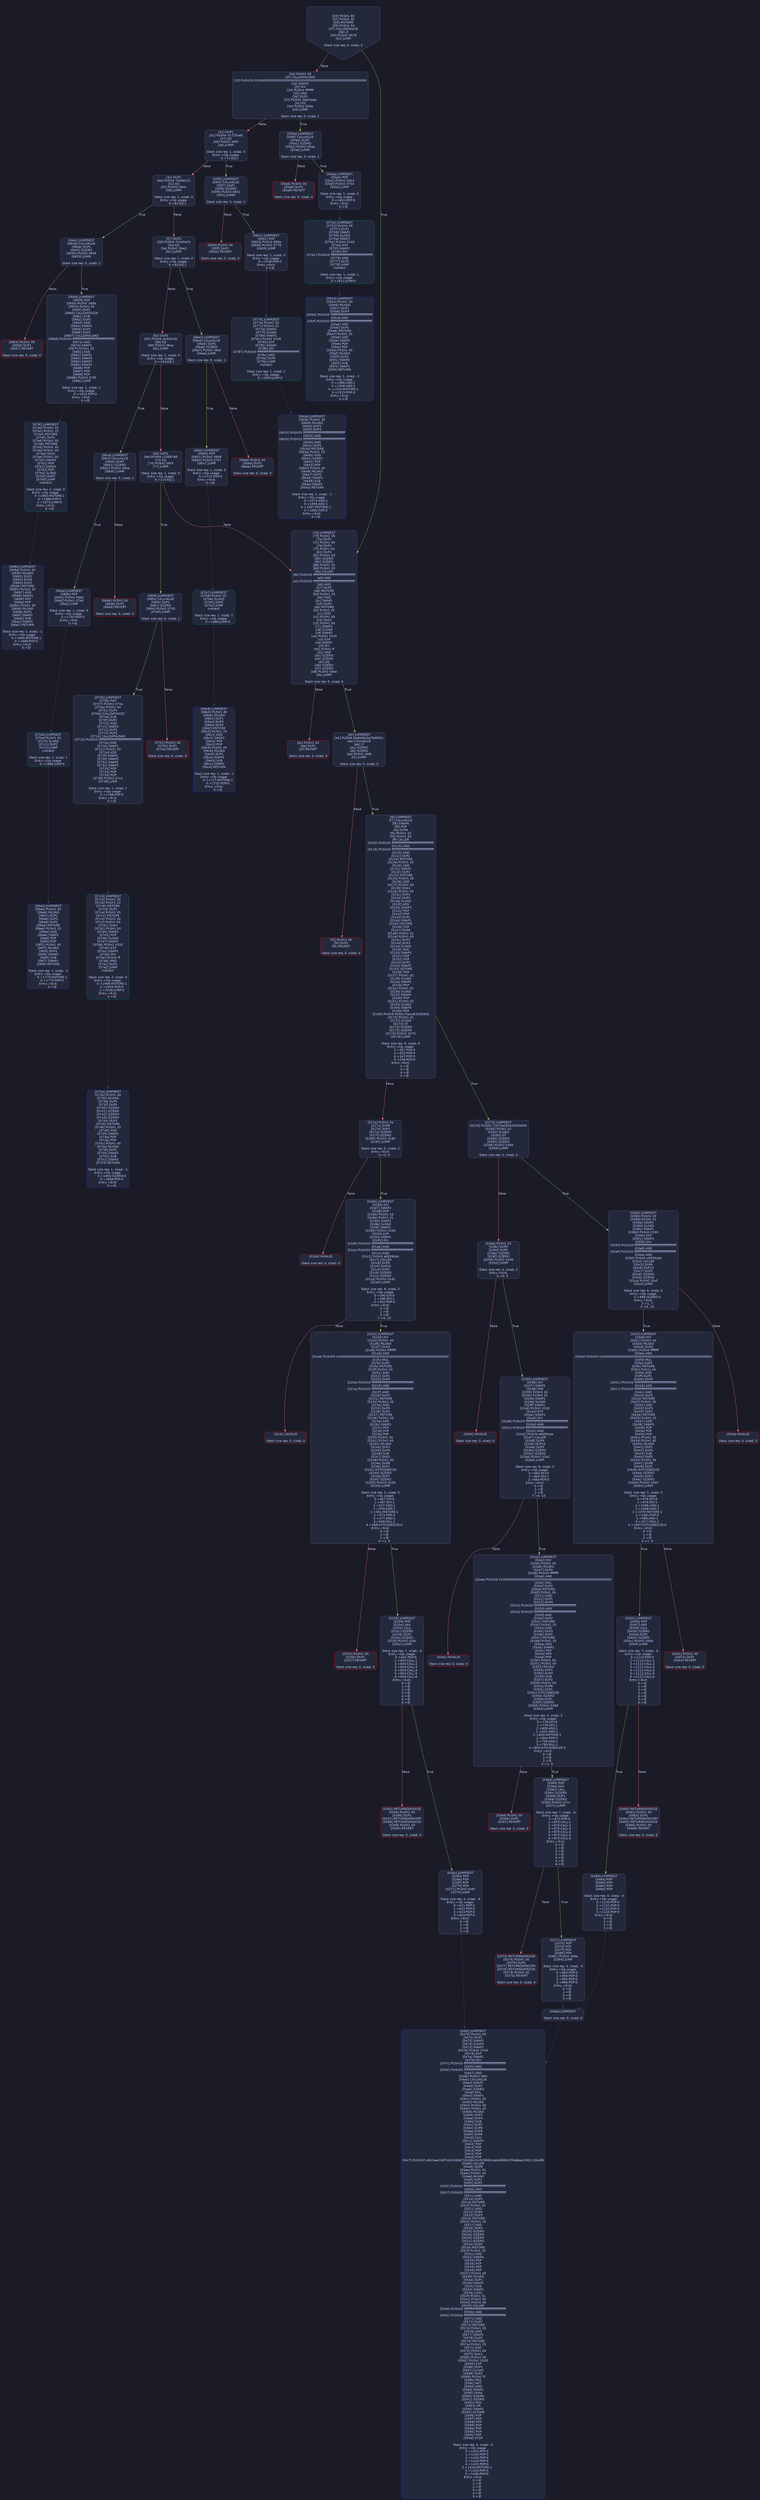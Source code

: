 digraph G {
    node [shape=box, style="filled, rounded", color="#565f89", fontcolor="#c0caf5", fontname="Helvetica", fillcolor="#24283b"];
    edge [color="#414868", fontcolor="#c0caf5", fontname="Helvetica"];
    bgcolor="#1a1b26";
    0 [ label = "[00] PUSH1 80
[02] PUSH1 40
[04] MSTORE
[05] PUSH1 04
[07] CALLDATASIZE
[08] LT
[09] PUSH2 0078
[0c] JUMPI

Stack size req: 0, sizeΔ: 0
" shape = invhouse]
    1 [ label = "[0d] PUSH1 00
[0f] CALLDATALOAD
[10] PUSH29 0100000000000000000000000000000000000000000000000000000000
[2e] SWAP1
[2f] DIV
[30] PUSH4 ffffffff
[35] AND
[36] DUP1
[37] PUSH4 38af3eed
[3c] EQ
[3d] PUSH2 059e
[40] JUMPI

Stack size req: 0, sizeΔ: 1
"]
    2 [ label = "[41] DUP1
[42] PUSH4 41725ce9
[47] EQ
[48] PUSH2 05f5
[4b] JUMPI

Stack size req: 1, sizeΔ: 0
Entry->Op usage:
	0->71:EQ:1
"]
    3 [ label = "[4c] DUP1
[4d] PUSH4 70a08231
[52] EQ
[53] PUSH2 064c
[56] JUMPI

Stack size req: 1, sizeΔ: 0
Entry->Op usage:
	0->82:EQ:1
"]
    4 [ label = "[57] DUP1
[58] PUSH4 7b3e5e7b
[5d] EQ
[5e] PUSH2 06a3
[61] JUMPI

Stack size req: 1, sizeΔ: 0
Entry->Op usage:
	0->93:EQ:1
"]
    5 [ label = "[62] DUP1
[63] PUSH4 a035b1fe
[68] EQ
[69] PUSH2 06ce
[6c] JUMPI

Stack size req: 1, sizeΔ: 0
Entry->Op usage:
	0->104:EQ:1
"]
    6 [ label = "[6d] DUP1
[6e] PUSH4 c23697a8
[73] EQ
[74] PUSH2 06f9
[77] JUMPI

Stack size req: 1, sizeΔ: 0
Entry->Op usage:
	0->115:EQ:1
"]
    7 [ label = "[78] JUMPDEST
[79] PUSH1 00
[7b] DUP1
[7c] PUSH1 00
[7e] DUP1
[7f] PUSH1 00
[81] DUP1
[82] PUSH1 00
[84] ISZERO
[85] ISZERO
[86] PUSH1 05
[88] PUSH1 00
[8a] CALLER
[8b] PUSH20 ffffffffffffffffffffffffffffffffffffffff
[a0] AND
[a1] PUSH20 ffffffffffffffffffffffffffffffffffffffff
[b6] AND
[b7] DUP2
[b8] MSTORE
[b9] PUSH1 20
[bb] ADD
[bc] SWAP1
[bd] DUP2
[be] MSTORE
[bf] PUSH1 20
[c1] ADD
[c2] PUSH1 00
[c4] SHA3
[c5] PUSH1 00
[c7] SWAP1
[c8] SLOAD
[c9] SWAP1
[ca] PUSH2 0100
[cd] EXP
[ce] SWAP1
[cf] DIV
[d0] PUSH1 ff
[d2] AND
[d3] ISZERO
[d4] ISZERO
[d5] EQ
[d6] ISZERO
[d7] ISZERO
[d8] PUSH2 00e0
[db] JUMPI

Stack size req: 0, sizeΔ: 6
"]
    8 [ label = "[dc] PUSH1 00
[de] DUP1
[df] REVERT

Stack size req: 0, sizeΔ: 0
" color = "red"]
    9 [ label = "[e0] JUMPDEST
[e1] PUSH8 0de0b6b3a7640001
[ea] CALLVALUE
[eb] LT
[ec] ISZERO
[ed] ISZERO
[ee] PUSH2 00f6
[f1] JUMPI

Stack size req: 0, sizeΔ: 0
"]
    10 [ label = "[f2] PUSH1 00
[f4] DUP1
[f5] REVERT

Stack size req: 0, sizeΔ: 0
" color = "red"]
    11 [ label = "[f6] JUMPDEST
[f7] CALLVALUE
[f8] SWAP6
[f9] POP
[fa] DUP6
[fb] PUSH1 04
[fd] PUSH1 00
[ff] CALLER
[0100] PUSH20 ffffffffffffffffffffffffffffffffffffffff
[0115] AND
[0116] PUSH20 ffffffffffffffffffffffffffffffffffffffff
[012b] AND
[012c] DUP2
[012d] MSTORE
[012e] PUSH1 20
[0130] ADD
[0131] SWAP1
[0132] DUP2
[0133] MSTORE
[0134] PUSH1 20
[0136] ADD
[0137] PUSH1 00
[0139] SHA3
[013a] PUSH1 00
[013c] DUP3
[013d] DUP3
[013e] SLOAD
[013f] ADD
[0140] SWAP3
[0141] POP
[0142] POP
[0143] DUP2
[0144] SWAP1
[0145] SSTORE
[0146] POP
[0147] DUP6
[0148] PUSH1 01
[014a] PUSH1 00
[014c] DUP3
[014d] DUP3
[014e] SLOAD
[014f] ADD
[0150] SWAP3
[0151] POP
[0152] POP
[0153] DUP2
[0154] SWAP1
[0155] SSTORE
[0156] POP
[0157] PUSH1 02
[0159] SLOAD
[015a] SWAP5
[015b] POP
[015c] PUSH1 02
[015e] SLOAD
[015f] SWAP4
[0160] POP
[0161] PUSH1 02
[0163] SLOAD
[0164] SWAP3
[0165] POP
[0166] PUSH9 056bc75e2d63100000
[0170] PUSH1 01
[0172] SLOAD
[0173] GT
[0174] ISZERO
[0175] ISZERO
[0176] PUSH2 0275
[0179] JUMPI

Stack size req: 6, sizeΔ: 0
Entry->Op usage:
	2->357:POP:0
	3->352:POP:0
	4->347:POP:0
	5->249:POP:0
Entry->Exit:
	2->😵
	3->😵
	4->😵
	5->😵
"]
    12 [ label = "[017a] PUSH1 0a
[017c] DUP6
[017d] DUP2
[017e] ISZERO
[017f] ISZERO
[0180] PUSH2 0185
[0183] JUMPI

Stack size req: 5, sizeΔ: 2
Entry->Exit:
	4->0, 6
"]
    13 [ label = "[0184] INVALID

Stack size req: 0, sizeΔ: 0
" color = "red"]
    14 [ label = "[0185] JUMPDEST
[0186] DIV
[0187] SWAP2
[0188] POP
[0189] PUSH1 03
[018b] PUSH1 01
[018d] SWAP1
[018e] SLOAD
[018f] SWAP1
[0190] PUSH2 0100
[0193] EXP
[0194] SWAP1
[0195] DIV
[0196] PUSH20 ffffffffffffffffffffffffffffffffffffffff
[01ab] AND
[01ac] PUSH20 ffffffffffffffffffffffffffffffffffffffff
[01c1] AND
[01c2] PUSH4 a9059cbb
[01c7] CALLER
[01c8] DUP5
[01c9] DUP10
[01ca] DUP2
[01cb] ISZERO
[01cc] ISZERO
[01cd] PUSH2 01d2
[01d0] JUMPI

Stack size req: 8, sizeΔ: 3
Entry->Op usage:
	0->390:DIV:0
	1->390:DIV:1
	3->392:POP:0
Entry->Exit:
	0->😵
	1->😵
	3->😵
	7->0, 10
"]
    15 [ label = "[01d1] INVALID

Stack size req: 0, sizeΔ: 0
" color = "red"]
    16 [ label = "[01d2] JUMPDEST
[01d3] DIV
[01d4] PUSH1 40
[01d6] MLOAD
[01d7] DUP4
[01d8] PUSH4 ffffffff
[01dd] AND
[01de] PUSH29 0100000000000000000000000000000000000000000000000000000000
[01fc] MUL
[01fd] DUP2
[01fe] MSTORE
[01ff] PUSH1 04
[0201] ADD
[0202] DUP1
[0203] DUP4
[0204] PUSH20 ffffffffffffffffffffffffffffffffffffffff
[0219] AND
[021a] PUSH20 ffffffffffffffffffffffffffffffffffffffff
[022f] AND
[0230] DUP2
[0231] MSTORE
[0232] PUSH1 20
[0234] ADD
[0235] DUP3
[0236] DUP2
[0237] MSTORE
[0238] PUSH1 20
[023a] ADD
[023b] SWAP3
[023c] POP
[023d] POP
[023e] POP
[023f] PUSH1 00
[0241] PUSH1 40
[0243] MLOAD
[0244] DUP1
[0245] DUP4
[0246] SUB
[0247] DUP2
[0248] PUSH1 00
[024a] DUP8
[024b] DUP1
[024c] EXTCODESIZE
[024d] ISZERO
[024e] DUP1
[024f] ISZERO
[0250] PUSH2 0258
[0253] JUMPI

Stack size req: 5, sizeΔ: 5
Entry->Op usage:
	0->467:DIV:0
	1->467:DIV:1
	2->537:AND:1
	2->559:AND:1
	2->561:MSTORE:1
	2->572:POP:0
	3->477:AND:1
	3->508:MUL:1
	4->588:EXTCODESIZE:0
Entry->Exit:
	0->😵
	1->😵
	2->😵
	4->1, 9
"]
    17 [ label = "[0254] PUSH1 00
[0256] DUP1
[0257] REVERT

Stack size req: 0, sizeΔ: 0
" color = "red"]
    18 [ label = "[0258] JUMPDEST
[0259] POP
[025a] GAS
[025b] CALL
[025c] ISZERO
[025d] DUP1
[025e] ISZERO
[025f] PUSH2 026c
[0262] JUMPI

Stack size req: 7, sizeΔ: -6
Entry->Op usage:
	0->601:POP:0
	1->603:CALL:1
	2->603:CALL:2
	3->603:CALL:3
	4->603:CALL:4
	5->603:CALL:5
	6->603:CALL:6
Entry->Exit:
	0->😵
	1->😵
	2->😵
	3->😵
	4->😵
	5->😵
	6->😵
"]
    19 [ label = "[0263] RETURNDATASIZE
[0264] PUSH1 00
[0266] DUP1
[0267] RETURNDATACOPY
[0268] RETURNDATASIZE
[0269] PUSH1 00
[026b] REVERT

Stack size req: 0, sizeΔ: 0
" color = "red"]
    20 [ label = "[026c] JUMPDEST
[026d] POP
[026e] POP
[026f] POP
[0270] POP
[0271] PUSH2 046f
[0274] JUMP

Stack size req: 4, sizeΔ: -4
Entry->Op usage:
	0->621:POP:0
	1->622:POP:0
	2->623:POP:0
	3->624:POP:0
Entry->Exit:
	0->😵
	1->😵
	2->😵
	3->😵
"]
    21 [ label = "[0275] JUMPDEST
[0276] PUSH9 71d75ab9b920500000
[0280] PUSH1 01
[0282] SLOAD
[0283] GT
[0284] ISZERO
[0285] ISZERO
[0286] PUSH2 0385
[0289] JUMPI

Stack size req: 0, sizeΔ: 0
"]
    22 [ label = "[028a] PUSH1 02
[028c] DUP5
[028d] DUP2
[028e] ISZERO
[028f] ISZERO
[0290] PUSH2 0295
[0293] JUMPI

Stack size req: 4, sizeΔ: 2
Entry->Exit:
	3->0, 5
"]
    23 [ label = "[0294] INVALID

Stack size req: 0, sizeΔ: 0
" color = "red"]
    24 [ label = "[0295] JUMPDEST
[0296] DIV
[0297] SWAP1
[0298] POP
[0299] PUSH1 03
[029b] PUSH1 01
[029d] SWAP1
[029e] SLOAD
[029f] SWAP1
[02a0] PUSH2 0100
[02a3] EXP
[02a4] SWAP1
[02a5] DIV
[02a6] PUSH20 ffffffffffffffffffffffffffffffffffffffff
[02bb] AND
[02bc] PUSH20 ffffffffffffffffffffffffffffffffffffffff
[02d1] AND
[02d2] PUSH4 a9059cbb
[02d7] CALLER
[02d8] DUP4
[02d9] DUP10
[02da] DUP2
[02db] ISZERO
[02dc] ISZERO
[02dd] PUSH2 02e2
[02e0] JUMPI

Stack size req: 8, sizeΔ: 3
Entry->Op usage:
	0->662:DIV:0
	1->662:DIV:1
	2->664:POP:0
Entry->Exit:
	0->😵
	1->😵
	2->😵
	7->0, 10
"]
    25 [ label = "[02e1] INVALID

Stack size req: 0, sizeΔ: 0
" color = "red"]
    26 [ label = "[02e2] JUMPDEST
[02e3] DIV
[02e4] PUSH1 40
[02e6] MLOAD
[02e7] DUP4
[02e8] PUSH4 ffffffff
[02ed] AND
[02ee] PUSH29 0100000000000000000000000000000000000000000000000000000000
[030c] MUL
[030d] DUP2
[030e] MSTORE
[030f] PUSH1 04
[0311] ADD
[0312] DUP1
[0313] DUP4
[0314] PUSH20 ffffffffffffffffffffffffffffffffffffffff
[0329] AND
[032a] PUSH20 ffffffffffffffffffffffffffffffffffffffff
[033f] AND
[0340] DUP2
[0341] MSTORE
[0342] PUSH1 20
[0344] ADD
[0345] DUP3
[0346] DUP2
[0347] MSTORE
[0348] PUSH1 20
[034a] ADD
[034b] SWAP3
[034c] POP
[034d] POP
[034e] POP
[034f] PUSH1 00
[0351] PUSH1 40
[0353] MLOAD
[0354] DUP1
[0355] DUP4
[0356] SUB
[0357] DUP2
[0358] PUSH1 00
[035a] DUP8
[035b] DUP1
[035c] EXTCODESIZE
[035d] ISZERO
[035e] DUP1
[035f] ISZERO
[0360] PUSH2 0368
[0363] JUMPI

Stack size req: 5, sizeΔ: 5
Entry->Op usage:
	0->739:DIV:0
	1->739:DIV:1
	2->809:AND:1
	2->831:AND:1
	2->833:MSTORE:1
	2->844:POP:0
	3->749:AND:1
	3->780:MUL:1
	4->860:EXTCODESIZE:0
Entry->Exit:
	0->😵
	1->😵
	2->😵
	4->1, 9
"]
    27 [ label = "[0364] PUSH1 00
[0366] DUP1
[0367] REVERT

Stack size req: 0, sizeΔ: 0
" color = "red"]
    28 [ label = "[0368] JUMPDEST
[0369] POP
[036a] GAS
[036b] CALL
[036c] ISZERO
[036d] DUP1
[036e] ISZERO
[036f] PUSH2 037c
[0372] JUMPI

Stack size req: 7, sizeΔ: -6
Entry->Op usage:
	0->873:POP:0
	1->875:CALL:1
	2->875:CALL:2
	3->875:CALL:3
	4->875:CALL:4
	5->875:CALL:5
	6->875:CALL:6
Entry->Exit:
	0->😵
	1->😵
	2->😵
	3->😵
	4->😵
	5->😵
	6->😵
"]
    29 [ label = "[0373] RETURNDATASIZE
[0374] PUSH1 00
[0376] DUP1
[0377] RETURNDATACOPY
[0378] RETURNDATASIZE
[0379] PUSH1 00
[037b] REVERT

Stack size req: 0, sizeΔ: 0
" color = "red"]
    30 [ label = "[037c] JUMPDEST
[037d] POP
[037e] POP
[037f] POP
[0380] POP
[0381] PUSH2 046e
[0384] JUMP

Stack size req: 4, sizeΔ: -4
Entry->Op usage:
	0->893:POP:0
	1->894:POP:0
	2->895:POP:0
	3->896:POP:0
Entry->Exit:
	0->😵
	1->😵
	2->😵
	3->😵
"]
    31 [ label = "[0385] JUMPDEST
[0386] PUSH1 03
[0388] PUSH1 01
[038a] SWAP1
[038b] SLOAD
[038c] SWAP1
[038d] PUSH2 0100
[0390] EXP
[0391] SWAP1
[0392] DIV
[0393] PUSH20 ffffffffffffffffffffffffffffffffffffffff
[03a8] AND
[03a9] PUSH20 ffffffffffffffffffffffffffffffffffffffff
[03be] AND
[03bf] PUSH4 a9059cbb
[03c4] CALLER
[03c5] DUP6
[03c6] DUP10
[03c7] DUP2
[03c8] ISZERO
[03c9] ISZERO
[03ca] PUSH2 03cf
[03cd] JUMPI

Stack size req: 6, sizeΔ: 5
Entry->Op usage:
	2->968:ISZERO:0
Entry->Exit:
	2->1, 7
	5->0, 10
"]
    32 [ label = "[03ce] INVALID

Stack size req: 0, sizeΔ: 0
" color = "red"]
    33 [ label = "[03cf] JUMPDEST
[03d0] DIV
[03d1] PUSH1 40
[03d3] MLOAD
[03d4] DUP4
[03d5] PUSH4 ffffffff
[03da] AND
[03db] PUSH29 0100000000000000000000000000000000000000000000000000000000
[03f9] MUL
[03fa] DUP2
[03fb] MSTORE
[03fc] PUSH1 04
[03fe] ADD
[03ff] DUP1
[0400] DUP4
[0401] PUSH20 ffffffffffffffffffffffffffffffffffffffff
[0416] AND
[0417] PUSH20 ffffffffffffffffffffffffffffffffffffffff
[042c] AND
[042d] DUP2
[042e] MSTORE
[042f] PUSH1 20
[0431] ADD
[0432] DUP3
[0433] DUP2
[0434] MSTORE
[0435] PUSH1 20
[0437] ADD
[0438] SWAP3
[0439] POP
[043a] POP
[043b] POP
[043c] PUSH1 00
[043e] PUSH1 40
[0440] MLOAD
[0441] DUP1
[0442] DUP4
[0443] SUB
[0444] DUP2
[0445] PUSH1 00
[0447] DUP8
[0448] DUP1
[0449] EXTCODESIZE
[044a] ISZERO
[044b] DUP1
[044c] ISZERO
[044d] PUSH2 0455
[0450] JUMPI

Stack size req: 5, sizeΔ: 5
Entry->Op usage:
	0->976:DIV:0
	1->976:DIV:1
	2->1046:AND:1
	2->1068:AND:1
	2->1070:MSTORE:1
	2->1081:POP:0
	3->986:AND:1
	3->1017:MUL:1
	4->1097:EXTCODESIZE:0
Entry->Exit:
	0->😵
	1->😵
	2->😵
	4->1, 9
"]
    34 [ label = "[0451] PUSH1 00
[0453] DUP1
[0454] REVERT

Stack size req: 0, sizeΔ: 0
" color = "red"]
    35 [ label = "[0455] JUMPDEST
[0456] POP
[0457] GAS
[0458] CALL
[0459] ISZERO
[045a] DUP1
[045b] ISZERO
[045c] PUSH2 0469
[045f] JUMPI

Stack size req: 7, sizeΔ: -6
Entry->Op usage:
	0->1110:POP:0
	1->1112:CALL:1
	2->1112:CALL:2
	3->1112:CALL:3
	4->1112:CALL:4
	5->1112:CALL:5
	6->1112:CALL:6
Entry->Exit:
	0->😵
	1->😵
	2->😵
	3->😵
	4->😵
	5->😵
	6->😵
"]
    36 [ label = "[0460] RETURNDATASIZE
[0461] PUSH1 00
[0463] DUP1
[0464] RETURNDATACOPY
[0465] RETURNDATASIZE
[0466] PUSH1 00
[0468] REVERT

Stack size req: 0, sizeΔ: 0
" color = "red"]
    37 [ label = "[0469] JUMPDEST
[046a] POP
[046b] POP
[046c] POP
[046d] POP

Stack size req: 4, sizeΔ: -4
Entry->Op usage:
	0->1130:POP:0
	1->1131:POP:0
	2->1132:POP:0
	3->1133:POP:0
Entry->Exit:
	0->😵
	1->😵
	2->😵
	3->😵
"]
    38 [ label = "[046e] JUMPDEST

Stack size req: 0, sizeΔ: 0
"]
    39 [ label = "[046f] JUMPDEST
[0470] PUSH1 00
[0472] DUP1
[0473] SWAP1
[0474] SLOAD
[0475] SWAP1
[0476] PUSH2 0100
[0479] EXP
[047a] SWAP1
[047b] DIV
[047c] PUSH20 ffffffffffffffffffffffffffffffffffffffff
[0491] AND
[0492] PUSH20 ffffffffffffffffffffffffffffffffffffffff
[04a7] AND
[04a8] PUSH2 08fc
[04ab] CALLVALUE
[04ac] SWAP1
[04ad] DUP2
[04ae] ISZERO
[04af] MUL
[04b0] SWAP1
[04b1] PUSH1 40
[04b3] MLOAD
[04b4] PUSH1 00
[04b6] PUSH1 40
[04b8] MLOAD
[04b9] DUP1
[04ba] DUP4
[04bb] SUB
[04bc] DUP2
[04bd] DUP6
[04be] DUP9
[04bf] DUP9
[04c0] CALL
[04c1] SWAP4
[04c2] POP
[04c3] POP
[04c4] POP
[04c5] POP
[04c6] POP
[04c7] PUSH32 e842aea7a5f1b01049d752008c53c52890b1a6daf660cf39e8eec506112bbdf6
[04e8] CALLER
[04e9] DUP8
[04ea] PUSH1 01
[04ec] PUSH1 40
[04ee] MLOAD
[04ef] DUP1
[04f0] DUP5
[04f1] PUSH20 ffffffffffffffffffffffffffffffffffffffff
[0506] AND
[0507] PUSH20 ffffffffffffffffffffffffffffffffffffffff
[051c] AND
[051d] DUP2
[051e] MSTORE
[051f] PUSH1 20
[0521] ADD
[0522] DUP4
[0523] DUP2
[0524] MSTORE
[0525] PUSH1 20
[0527] ADD
[0528] DUP3
[0529] ISZERO
[052a] ISZERO
[052b] ISZERO
[052c] ISZERO
[052d] DUP2
[052e] MSTORE
[052f] PUSH1 20
[0531] ADD
[0532] SWAP4
[0533] POP
[0534] POP
[0535] POP
[0536] POP
[0537] PUSH1 40
[0539] MLOAD
[053a] DUP1
[053b] SWAP2
[053c] SUB
[053d] SWAP1
[053e] LOG1
[053f] PUSH1 01
[0541] PUSH1 05
[0543] PUSH1 00
[0545] CALLER
[0546] PUSH20 ffffffffffffffffffffffffffffffffffffffff
[055b] AND
[055c] PUSH20 ffffffffffffffffffffffffffffffffffffffff
[0571] AND
[0572] DUP2
[0573] MSTORE
[0574] PUSH1 20
[0576] ADD
[0577] SWAP1
[0578] DUP2
[0579] MSTORE
[057a] PUSH1 20
[057c] ADD
[057d] PUSH1 00
[057f] SHA3
[0580] PUSH1 00
[0582] PUSH2 0100
[0585] EXP
[0586] DUP2
[0587] SLOAD
[0588] DUP2
[0589] PUSH1 ff
[058b] MUL
[058c] NOT
[058d] AND
[058e] SWAP1
[058f] DUP4
[0590] ISZERO
[0591] ISZERO
[0592] MUL
[0593] OR
[0594] SWAP1
[0595] SSTORE
[0596] POP
[0597] POP
[0598] POP
[0599] POP
[059a] POP
[059b] POP
[059c] POP
[059d] STOP

Stack size req: 6, sizeΔ: -6
Entry->Op usage:
	0->1431:POP:0
	1->1432:POP:0
	2->1433:POP:0
	3->1434:POP:0
	4->1435:POP:0
	5->1316:MSTORE:1
	5->1334:POP:0
	5->1436:POP:0
Entry->Exit:
	0->😵
	1->😵
	2->😵
	3->😵
	4->😵
	5->😵
" color = "darkblue"]
    40 [ label = "[059e] JUMPDEST
[059f] CALLVALUE
[05a0] DUP1
[05a1] ISZERO
[05a2] PUSH2 05aa
[05a5] JUMPI

Stack size req: 0, sizeΔ: 1
"]
    41 [ label = "[05a6] PUSH1 00
[05a8] DUP1
[05a9] REVERT

Stack size req: 0, sizeΔ: 0
" color = "red"]
    42 [ label = "[05aa] JUMPDEST
[05ab] POP
[05ac] PUSH2 05b3
[05af] PUSH2 0754
[05b2] JUMP

Stack size req: 1, sizeΔ: 0
Entry->Op usage:
	0->1451:POP:0
Entry->Exit:
	0->😵
"]
    43 [ label = "[05b3] JUMPDEST
[05b4] PUSH1 40
[05b6] MLOAD
[05b7] DUP1
[05b8] DUP3
[05b9] PUSH20 ffffffffffffffffffffffffffffffffffffffff
[05ce] AND
[05cf] PUSH20 ffffffffffffffffffffffffffffffffffffffff
[05e4] AND
[05e5] DUP2
[05e6] MSTORE
[05e7] PUSH1 20
[05e9] ADD
[05ea] SWAP2
[05eb] POP
[05ec] POP
[05ed] PUSH1 40
[05ef] MLOAD
[05f0] DUP1
[05f1] SWAP2
[05f2] SUB
[05f3] SWAP1
[05f4] RETURN

Stack size req: 1, sizeΔ: -1
Entry->Op usage:
	0->1486:AND:1
	0->1508:AND:1
	0->1510:MSTORE:1
	0->1515:POP:0
Entry->Exit:
	0->😵
" color = "darkblue"]
    44 [ label = "[05f5] JUMPDEST
[05f6] CALLVALUE
[05f7] DUP1
[05f8] ISZERO
[05f9] PUSH2 0601
[05fc] JUMPI

Stack size req: 0, sizeΔ: 1
"]
    45 [ label = "[05fd] PUSH1 00
[05ff] DUP1
[0600] REVERT

Stack size req: 0, sizeΔ: 0
" color = "red"]
    46 [ label = "[0601] JUMPDEST
[0602] POP
[0603] PUSH2 060a
[0606] PUSH2 0779
[0609] JUMP

Stack size req: 1, sizeΔ: 0
Entry->Op usage:
	0->1538:POP:0
Entry->Exit:
	0->😵
"]
    47 [ label = "[060a] JUMPDEST
[060b] PUSH1 40
[060d] MLOAD
[060e] DUP1
[060f] DUP3
[0610] PUSH20 ffffffffffffffffffffffffffffffffffffffff
[0625] AND
[0626] PUSH20 ffffffffffffffffffffffffffffffffffffffff
[063b] AND
[063c] DUP2
[063d] MSTORE
[063e] PUSH1 20
[0640] ADD
[0641] SWAP2
[0642] POP
[0643] POP
[0644] PUSH1 40
[0646] MLOAD
[0647] DUP1
[0648] SWAP2
[0649] SUB
[064a] SWAP1
[064b] RETURN

Stack size req: 1, sizeΔ: -1
Entry->Op usage:
	0->1573:AND:1
	0->1595:AND:1
	0->1597:MSTORE:1
	0->1602:POP:0
Entry->Exit:
	0->😵
" color = "darkblue"]
    48 [ label = "[064c] JUMPDEST
[064d] CALLVALUE
[064e] DUP1
[064f] ISZERO
[0650] PUSH2 0658
[0653] JUMPI

Stack size req: 0, sizeΔ: 1
"]
    49 [ label = "[0654] PUSH1 00
[0656] DUP1
[0657] REVERT

Stack size req: 0, sizeΔ: 0
" color = "red"]
    50 [ label = "[0658] JUMPDEST
[0659] POP
[065a] PUSH2 068d
[065d] PUSH1 04
[065f] DUP1
[0660] CALLDATASIZE
[0661] SUB
[0662] DUP2
[0663] ADD
[0664] SWAP1
[0665] DUP1
[0666] DUP1
[0667] CALLDATALOAD
[0668] PUSH20 ffffffffffffffffffffffffffffffffffffffff
[067d] AND
[067e] SWAP1
[067f] PUSH1 20
[0681] ADD
[0682] SWAP1
[0683] SWAP3
[0684] SWAP2
[0685] SWAP1
[0686] POP
[0687] POP
[0688] POP
[0689] PUSH2 079f
[068c] JUMP

Stack size req: 1, sizeΔ: 1
Entry->Op usage:
	0->1625:POP:0
Entry->Exit:
	0->😵
"]
    51 [ label = "[068d] JUMPDEST
[068e] PUSH1 40
[0690] MLOAD
[0691] DUP1
[0692] DUP3
[0693] DUP2
[0694] MSTORE
[0695] PUSH1 20
[0697] ADD
[0698] SWAP2
[0699] POP
[069a] POP
[069b] PUSH1 40
[069d] MLOAD
[069e] DUP1
[069f] SWAP2
[06a0] SUB
[06a1] SWAP1
[06a2] RETURN

Stack size req: 1, sizeΔ: -1
Entry->Op usage:
	0->1684:MSTORE:1
	0->1689:POP:0
Entry->Exit:
	0->😵
" color = "darkblue"]
    52 [ label = "[06a3] JUMPDEST
[06a4] CALLVALUE
[06a5] DUP1
[06a6] ISZERO
[06a7] PUSH2 06af
[06aa] JUMPI

Stack size req: 0, sizeΔ: 1
"]
    53 [ label = "[06ab] PUSH1 00
[06ad] DUP1
[06ae] REVERT

Stack size req: 0, sizeΔ: 0
" color = "red"]
    54 [ label = "[06af] JUMPDEST
[06b0] POP
[06b1] PUSH2 06b8
[06b4] PUSH2 07b7
[06b7] JUMP

Stack size req: 1, sizeΔ: 0
Entry->Op usage:
	0->1712:POP:0
Entry->Exit:
	0->😵
"]
    55 [ label = "[06b8] JUMPDEST
[06b9] PUSH1 40
[06bb] MLOAD
[06bc] DUP1
[06bd] DUP3
[06be] DUP2
[06bf] MSTORE
[06c0] PUSH1 20
[06c2] ADD
[06c3] SWAP2
[06c4] POP
[06c5] POP
[06c6] PUSH1 40
[06c8] MLOAD
[06c9] DUP1
[06ca] SWAP2
[06cb] SUB
[06cc] SWAP1
[06cd] RETURN

Stack size req: 1, sizeΔ: -1
Entry->Op usage:
	0->1727:MSTORE:1
	0->1732:POP:0
Entry->Exit:
	0->😵
" color = "darkblue"]
    56 [ label = "[06ce] JUMPDEST
[06cf] CALLVALUE
[06d0] DUP1
[06d1] ISZERO
[06d2] PUSH2 06da
[06d5] JUMPI

Stack size req: 0, sizeΔ: 1
"]
    57 [ label = "[06d6] PUSH1 00
[06d8] DUP1
[06d9] REVERT

Stack size req: 0, sizeΔ: 0
" color = "red"]
    58 [ label = "[06da] JUMPDEST
[06db] POP
[06dc] PUSH2 06e3
[06df] PUSH2 07bd
[06e2] JUMP

Stack size req: 1, sizeΔ: 0
Entry->Op usage:
	0->1755:POP:0
Entry->Exit:
	0->😵
"]
    59 [ label = "[06e3] JUMPDEST
[06e4] PUSH1 40
[06e6] MLOAD
[06e7] DUP1
[06e8] DUP3
[06e9] DUP2
[06ea] MSTORE
[06eb] PUSH1 20
[06ed] ADD
[06ee] SWAP2
[06ef] POP
[06f0] POP
[06f1] PUSH1 40
[06f3] MLOAD
[06f4] DUP1
[06f5] SWAP2
[06f6] SUB
[06f7] SWAP1
[06f8] RETURN

Stack size req: 1, sizeΔ: -1
Entry->Op usage:
	0->1770:MSTORE:1
	0->1775:POP:0
Entry->Exit:
	0->😵
" color = "darkblue"]
    60 [ label = "[06f9] JUMPDEST
[06fa] CALLVALUE
[06fb] DUP1
[06fc] ISZERO
[06fd] PUSH2 0705
[0700] JUMPI

Stack size req: 0, sizeΔ: 1
"]
    61 [ label = "[0701] PUSH1 00
[0703] DUP1
[0704] REVERT

Stack size req: 0, sizeΔ: 0
" color = "red"]
    62 [ label = "[0705] JUMPDEST
[0706] POP
[0707] PUSH2 073a
[070a] PUSH1 04
[070c] DUP1
[070d] CALLDATASIZE
[070e] SUB
[070f] DUP2
[0710] ADD
[0711] SWAP1
[0712] DUP1
[0713] DUP1
[0714] CALLDATALOAD
[0715] PUSH20 ffffffffffffffffffffffffffffffffffffffff
[072a] AND
[072b] SWAP1
[072c] PUSH1 20
[072e] ADD
[072f] SWAP1
[0730] SWAP3
[0731] SWAP2
[0732] SWAP1
[0733] POP
[0734] POP
[0735] POP
[0736] PUSH2 07c3
[0739] JUMP

Stack size req: 1, sizeΔ: 1
Entry->Op usage:
	0->1798:POP:0
Entry->Exit:
	0->😵
"]
    63 [ label = "[073a] JUMPDEST
[073b] PUSH1 40
[073d] MLOAD
[073e] DUP1
[073f] DUP3
[0740] ISZERO
[0741] ISZERO
[0742] ISZERO
[0743] ISZERO
[0744] DUP2
[0745] MSTORE
[0746] PUSH1 20
[0748] ADD
[0749] SWAP2
[074a] POP
[074b] POP
[074c] PUSH1 40
[074e] MLOAD
[074f] DUP1
[0750] SWAP2
[0751] SUB
[0752] SWAP1
[0753] RETURN

Stack size req: 1, sizeΔ: -1
Entry->Op usage:
	0->1856:ISZERO:0
	0->1866:POP:0
Entry->Exit:
	0->😵
" color = "darkblue"]
    64 [ label = "[0754] JUMPDEST
[0755] PUSH1 00
[0757] DUP1
[0758] SWAP1
[0759] SLOAD
[075a] SWAP1
[075b] PUSH2 0100
[075e] EXP
[075f] SWAP1
[0760] DIV
[0761] PUSH20 ffffffffffffffffffffffffffffffffffffffff
[0776] AND
[0777] DUP2
[0778] JUMP
Indirect!

Stack size req: 1, sizeΔ: 1
Entry->Op usage:
	0->1912:JUMP:0
" color = "teal"]
    65 [ label = "[0779] JUMPDEST
[077a] PUSH1 03
[077c] PUSH1 01
[077e] SWAP1
[077f] SLOAD
[0780] SWAP1
[0781] PUSH2 0100
[0784] EXP
[0785] SWAP1
[0786] DIV
[0787] PUSH20 ffffffffffffffffffffffffffffffffffffffff
[079c] AND
[079d] DUP2
[079e] JUMP
Indirect!

Stack size req: 1, sizeΔ: 1
Entry->Op usage:
	0->1950:JUMP:0
" color = "teal"]
    66 [ label = "[079f] JUMPDEST
[07a0] PUSH1 04
[07a2] PUSH1 20
[07a4] MSTORE
[07a5] DUP1
[07a6] PUSH1 00
[07a8] MSTORE
[07a9] PUSH1 40
[07ab] PUSH1 00
[07ad] SHA3
[07ae] PUSH1 00
[07b0] SWAP2
[07b1] POP
[07b2] SWAP1
[07b3] POP
[07b4] SLOAD
[07b5] DUP2
[07b6] JUMP
Indirect!

Stack size req: 2, sizeΔ: 0
Entry->Op usage:
	0->1960:MSTORE:1
	0->1969:POP:0
	1->1974:JUMP:0
Entry->Exit:
	0->😵
" color = "teal"]
    67 [ label = "[07b7] JUMPDEST
[07b8] PUSH1 01
[07ba] SLOAD
[07bb] DUP2
[07bc] JUMP
Indirect!

Stack size req: 1, sizeΔ: 1
Entry->Op usage:
	0->1980:JUMP:0
" color = "teal"]
    68 [ label = "[07bd] JUMPDEST
[07be] PUSH1 02
[07c0] SLOAD
[07c1] DUP2
[07c2] JUMP
Indirect!

Stack size req: 1, sizeΔ: 1
Entry->Op usage:
	0->1986:JUMP:0
" color = "teal"]
    69 [ label = "[07c3] JUMPDEST
[07c4] PUSH1 05
[07c6] PUSH1 20
[07c8] MSTORE
[07c9] DUP1
[07ca] PUSH1 00
[07cc] MSTORE
[07cd] PUSH1 40
[07cf] PUSH1 00
[07d1] SHA3
[07d2] PUSH1 00
[07d4] SWAP2
[07d5] POP
[07d6] SLOAD
[07d7] SWAP1
[07d8] PUSH2 0100
[07db] EXP
[07dc] SWAP1
[07dd] DIV
[07de] PUSH1 ff
[07e0] AND
[07e1] DUP2
[07e2] JUMP
Indirect!

Stack size req: 2, sizeΔ: 0
Entry->Op usage:
	0->1996:MSTORE:1
	0->2005:POP:0
	1->2018:JUMP:0
Entry->Exit:
	0->😵
" color = "teal"]
    0 -> 1 [ label = "False" color = "#f7768e"]
    0 -> 7 [ label = "True" color = "#9ece6a"]
    1 -> 2 [ label = "False" color = "#f7768e"]
    1 -> 40 [ label = "True" color = "#9ece6a"]
    2 -> 3 [ label = "False" color = "#f7768e"]
    2 -> 44 [ label = "True" color = "#9ece6a"]
    3 -> 4 [ label = "False" color = "#f7768e"]
    3 -> 48 [ label = "True" color = "#9ece6a"]
    4 -> 5 [ label = "False" color = "#f7768e"]
    4 -> 52 [ label = "True" color = "#9ece6a"]
    5 -> 6 [ label = "False" color = "#f7768e"]
    5 -> 56 [ label = "True" color = "#9ece6a"]
    6 -> 7 [ label = "False" color = "#f7768e"]
    6 -> 60 [ label = "True" color = "#9ece6a"]
    7 -> 8 [ label = "False" color = "#f7768e"]
    7 -> 9 [ label = "True" color = "#9ece6a"]
    9 -> 10 [ label = "False" color = "#f7768e"]
    9 -> 11 [ label = "True" color = "#9ece6a"]
    11 -> 12 [ label = "False" color = "#f7768e"]
    11 -> 21 [ label = "True" color = "#9ece6a"]
    12 -> 13 [ label = "False" color = "#f7768e"]
    12 -> 14 [ label = "True" color = "#9ece6a"]
    14 -> 15 [ label = "False" color = "#f7768e"]
    14 -> 16 [ label = "True" color = "#9ece6a"]
    16 -> 17 [ label = "False" color = "#f7768e"]
    16 -> 18 [ label = "True" color = "#9ece6a"]
    18 -> 19 [ label = "False" color = "#f7768e"]
    18 -> 20 [ label = "True" color = "#9ece6a"]
    20 -> 39 [ ]
    21 -> 22 [ label = "False" color = "#f7768e"]
    21 -> 31 [ label = "True" color = "#9ece6a"]
    22 -> 23 [ label = "False" color = "#f7768e"]
    22 -> 24 [ label = "True" color = "#9ece6a"]
    24 -> 25 [ label = "False" color = "#f7768e"]
    24 -> 26 [ label = "True" color = "#9ece6a"]
    26 -> 27 [ label = "False" color = "#f7768e"]
    26 -> 28 [ label = "True" color = "#9ece6a"]
    28 -> 29 [ label = "False" color = "#f7768e"]
    28 -> 30 [ label = "True" color = "#9ece6a"]
    30 -> 38 [ ]
    31 -> 32 [ label = "False" color = "#f7768e"]
    31 -> 33 [ label = "True" color = "#9ece6a"]
    33 -> 34 [ label = "False" color = "#f7768e"]
    33 -> 35 [ label = "True" color = "#9ece6a"]
    35 -> 36 [ label = "False" color = "#f7768e"]
    35 -> 37 [ label = "True" color = "#9ece6a"]
    37 -> 38 [ ]
    38 -> 39 [ ]
    40 -> 41 [ label = "False" color = "#f7768e"]
    40 -> 42 [ label = "True" color = "#9ece6a"]
    42 -> 64 [ ]
    44 -> 45 [ label = "False" color = "#f7768e"]
    44 -> 46 [ label = "True" color = "#9ece6a"]
    46 -> 65 [ ]
    48 -> 49 [ label = "False" color = "#f7768e"]
    48 -> 50 [ label = "True" color = "#9ece6a"]
    50 -> 66 [ ]
    52 -> 53 [ label = "False" color = "#f7768e"]
    52 -> 54 [ label = "True" color = "#9ece6a"]
    54 -> 67 [ ]
    56 -> 57 [ label = "False" color = "#f7768e"]
    56 -> 58 [ label = "True" color = "#9ece6a"]
    58 -> 68 [ ]
    60 -> 61 [ label = "False" color = "#f7768e"]
    60 -> 62 [ label = "True" color = "#9ece6a"]
    62 -> 69 [ ]
    64 -> 43 [ ]
    65 -> 47 [ ]
    66 -> 51 [ ]
    67 -> 55 [ ]
    68 -> 59 [ ]
    69 -> 63 [ ]

}
